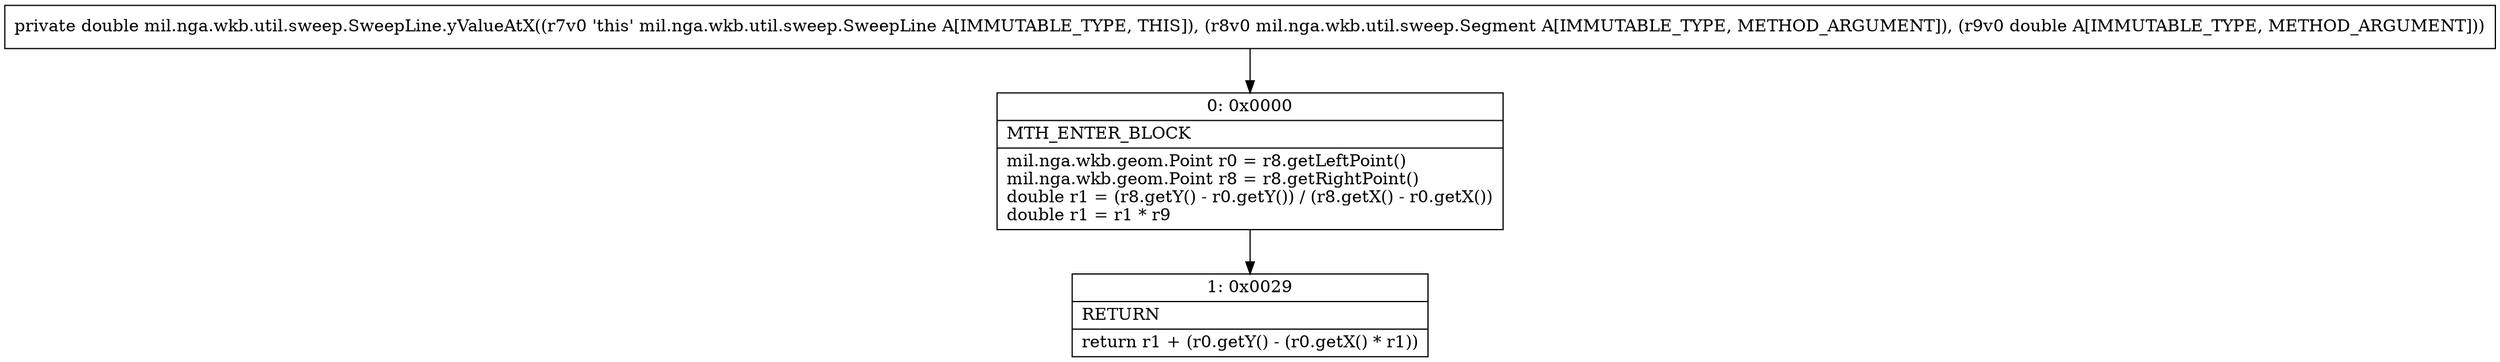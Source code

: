 digraph "CFG formil.nga.wkb.util.sweep.SweepLine.yValueAtX(Lmil\/nga\/wkb\/util\/sweep\/Segment;D)D" {
Node_0 [shape=record,label="{0\:\ 0x0000|MTH_ENTER_BLOCK\l|mil.nga.wkb.geom.Point r0 = r8.getLeftPoint()\lmil.nga.wkb.geom.Point r8 = r8.getRightPoint()\ldouble r1 = (r8.getY() \- r0.getY()) \/ (r8.getX() \- r0.getX())\ldouble r1 = r1 * r9\l}"];
Node_1 [shape=record,label="{1\:\ 0x0029|RETURN\l|return r1 + (r0.getY() \- (r0.getX() * r1))\l}"];
MethodNode[shape=record,label="{private double mil.nga.wkb.util.sweep.SweepLine.yValueAtX((r7v0 'this' mil.nga.wkb.util.sweep.SweepLine A[IMMUTABLE_TYPE, THIS]), (r8v0 mil.nga.wkb.util.sweep.Segment A[IMMUTABLE_TYPE, METHOD_ARGUMENT]), (r9v0 double A[IMMUTABLE_TYPE, METHOD_ARGUMENT])) }"];
MethodNode -> Node_0;
Node_0 -> Node_1;
}

